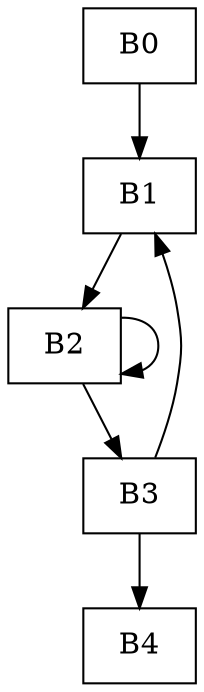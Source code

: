 digraph g {
B0 [shape=box, style=solid];
B1 [shape=box, style=solid];
B2 [shape=box, style=solid];
B3 [shape=box, style=solid];
B4 [shape=box, style=solid];
B0 -> B1 [style=solid, color="black"];
B3 -> B1 [style=solid, color="black"];
B1 -> B2 [style=solid, color="black"];
B2 -> B2 [style=solid, color="black"];
B2 -> B3 [style=solid, color="black"];
B3 -> B4 [style=solid, color="black"];
}

